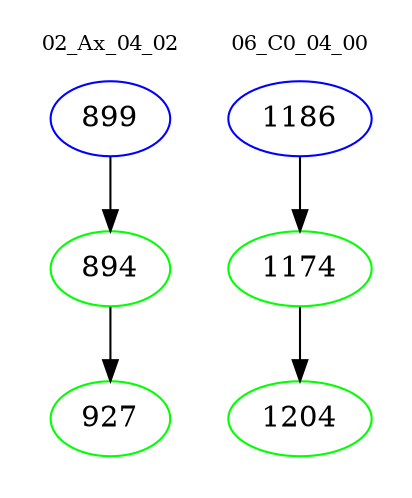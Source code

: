 digraph{
subgraph cluster_0 {
color = white
label = "02_Ax_04_02";
fontsize=10;
T0_899 [label="899", color="blue"]
T0_899 -> T0_894 [color="black"]
T0_894 [label="894", color="green"]
T0_894 -> T0_927 [color="black"]
T0_927 [label="927", color="green"]
}
subgraph cluster_1 {
color = white
label = "06_C0_04_00";
fontsize=10;
T1_1186 [label="1186", color="blue"]
T1_1186 -> T1_1174 [color="black"]
T1_1174 [label="1174", color="green"]
T1_1174 -> T1_1204 [color="black"]
T1_1204 [label="1204", color="green"]
}
}
